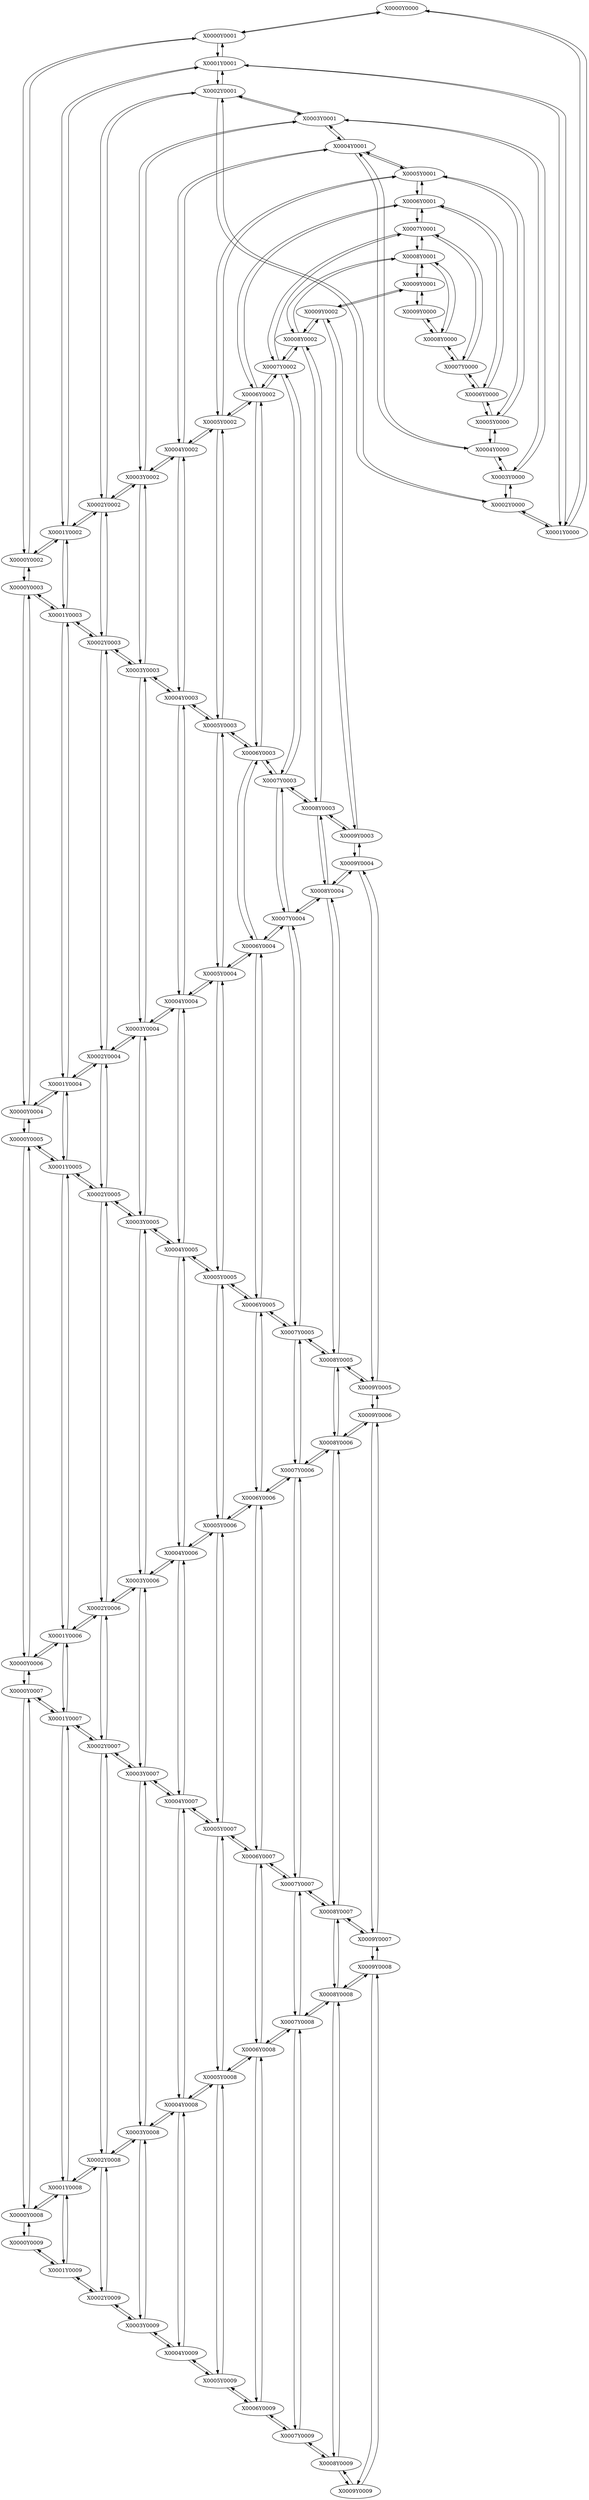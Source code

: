 digraph dsgraph {
	node [label="\N"];
	graph [bb="0,0,1532,6698"];
	X0000Y0000 [pos="1043,6679", width="1.75", height="0.52778"];
	X0000Y0001 [pos="563,6605", width="1.75", height="0.52778"];
	X0000Y0002 [pos="63,5199", width="1.75", height="0.52778"];
	X0000Y0003 [pos="63,5125", width="1.75", height="0.52778"];
	X0000Y0004 [pos="63,3719", width="1.75", height="0.52778"];
	X0000Y0005 [pos="63,3645", width="1.75", height="0.52778"];
	X0000Y0006 [pos="63,2239", width="1.75", height="0.52778"];
	X0000Y0007 [pos="63,2165", width="1.75", height="0.52778"];
	X0000Y0008 [pos="63,759", width="1.75", height="0.52778"];
	X0000Y0009 [pos="63,685", width="1.75", height="0.52778"];
	X0001Y0000 [pos="1467,5273", width="1.75", height="0.52778"];
	X0001Y0001 [pos="563,6531", width="1.75", height="0.52778"];
	X0001Y0002 [pos="163,5273", width="1.75", height="0.52778"];
	X0001Y0003 [pos="163,5051", width="1.75", height="0.52778"];
	X0001Y0004 [pos="163,3793", width="1.75", height="0.52778"];
	X0001Y0005 [pos="163,3571", width="1.75", height="0.52778"];
	X0001Y0006 [pos="163,2313", width="1.75", height="0.52778"];
	X0001Y0007 [pos="163,2091", width="1.75", height="0.52778"];
	X0001Y0008 [pos="163,833", width="1.75", height="0.52778"];
	X0001Y0009 [pos="163,611", width="1.75", height="0.52778"];
	X0002Y0000 [pos="1325,5347", width="1.75", height="0.52778"];
	X0002Y0001 [pos="563,6457", width="1.75", height="0.52778"];
	X0002Y0002 [pos="263,5347", width="1.75", height="0.52778"];
	X0002Y0003 [pos="263,4977", width="1.75", height="0.52778"];
	X0002Y0004 [pos="263,3867", width="1.75", height="0.52778"];
	X0002Y0005 [pos="263,3497", width="1.75", height="0.52778"];
	X0002Y0006 [pos="263,2387", width="1.75", height="0.52778"];
	X0002Y0007 [pos="263,2017", width="1.75", height="0.52778"];
	X0002Y0008 [pos="263,907", width="1.75", height="0.52778"];
	X0002Y0009 [pos="263,537", width="1.75", height="0.52778"];
	X0003Y0000 [pos="1325,5421", width="1.75", height="0.52778"];
	X0003Y0001 [pos="744,6383", width="1.75", height="0.52778"];
	X0003Y0002 [pos="363,5421", width="1.75", height="0.52778"];
	X0003Y0003 [pos="363,4903", width="1.75", height="0.52778"];
	X0003Y0004 [pos="363,3941", width="1.75", height="0.52778"];
	X0003Y0005 [pos="363,3423", width="1.75", height="0.52778"];
	X0003Y0006 [pos="363,2461", width="1.75", height="0.52778"];
	X0003Y0007 [pos="363,1943", width="1.75", height="0.52778"];
	X0003Y0008 [pos="363,981", width="1.75", height="0.52778"];
	X0003Y0009 [pos="363,463", width="1.75", height="0.52778"];
	X0004Y0000 [pos="1283,5495", width="1.75", height="0.52778"];
	X0004Y0001 [pos="825,6309", width="1.75", height="0.52778"];
	X0004Y0002 [pos="463,5495", width="1.75", height="0.52778"];
	X0004Y0003 [pos="463,4829", width="1.75", height="0.52778"];
	X0004Y0004 [pos="463,4015", width="1.75", height="0.52778"];
	X0004Y0005 [pos="463,3349", width="1.75", height="0.52778"];
	X0004Y0006 [pos="463,2535", width="1.75", height="0.52778"];
	X0004Y0007 [pos="463,1869", width="1.75", height="0.52778"];
	X0004Y0008 [pos="463,1055", width="1.75", height="0.52778"];
	X0004Y0009 [pos="463,389", width="1.75", height="0.52778"];
	X0005Y0000 [pos="1283,5569", width="1.75", height="0.52778"];
	X0005Y0001 [pos="1087,6235", width="1.75", height="0.52778"];
	X0005Y0002 [pos="563,5569", width="1.75", height="0.52778"];
	X0005Y0003 [pos="563,4755", width="1.75", height="0.52778"];
	X0005Y0004 [pos="563,4089", width="1.75", height="0.52778"];
	X0005Y0005 [pos="563,3275", width="1.75", height="0.52778"];
	X0005Y0006 [pos="563,2609", width="1.75", height="0.52778"];
	X0005Y0007 [pos="563,1795", width="1.75", height="0.52778"];
	X0005Y0008 [pos="563,1129", width="1.75", height="0.52778"];
	X0005Y0009 [pos="563,315", width="1.75", height="0.52778"];
	X0006Y0000 [pos="1255,5643", width="1.75", height="0.52778"];
	X0006Y0001 [pos="1087,6161", width="1.75", height="0.52778"];
	X0006Y0002 [pos="663,5643", width="1.75", height="0.52778"];
	X0006Y0003 [pos="663,4681", width="1.75", height="0.52778"];
	X0006Y0004 [pos="663,4163", width="1.75", height="0.52778"];
	X0006Y0005 [pos="663,3201", width="1.75", height="0.52778"];
	X0006Y0006 [pos="663,2683", width="1.75", height="0.52778"];
	X0006Y0007 [pos="663,1721", width="1.75", height="0.52778"];
	X0006Y0008 [pos="663,1203", width="1.75", height="0.52778"];
	X0006Y0009 [pos="663,241", width="1.75", height="0.52778"];
	X0007Y0000 [pos="1199,5717", width="1.75", height="0.52778"];
	X0007Y0001 [pos="1087,6087", width="1.75", height="0.52778"];
	X0007Y0002 [pos="719,5717", width="1.75", height="0.52778"];
	X0007Y0003 [pos="719,4607", width="1.75", height="0.52778"];
	X0007Y0004 [pos="741,4237", width="1.75", height="0.52778"];
	X0007Y0005 [pos="763,3127", width="1.75", height="0.52778"];
	X0007Y0006 [pos="763,2757", width="1.75", height="0.52778"];
	X0007Y0007 [pos="763,1647", width="1.75", height="0.52778"];
	X0007Y0008 [pos="763,1277", width="1.75", height="0.52778"];
	X0007Y0009 [pos="763,167", width="1.75", height="0.52778"];
	X0008Y0000 [pos="1143,5791", width="1.75", height="0.52778"];
	X0008Y0001 [pos="1087,6013", width="1.75", height="0.52778"];
	X0008Y0002 [pos="775,5791", width="1.75", height="0.52778"];
	X0008Y0003 [pos="819,4533", width="1.75", height="0.52778"];
	X0008Y0004 [pos="841,4311", width="1.75", height="0.52778"];
	X0008Y0005 [pos="863,3053", width="1.75", height="0.52778"];
	X0008Y0006 [pos="863,2831", width="1.75", height="0.52778"];
	X0008Y0007 [pos="863,1573", width="1.75", height="0.52778"];
	X0008Y0008 [pos="863,1351", width="1.75", height="0.52778"];
	X0008Y0009 [pos="863,93", width="1.75", height="0.52778"];
	X0009Y0000 [pos="1087,5865", width="1.75", height="0.52778"];
	X0009Y0001 [pos="1087,5939", width="1.75", height="0.52778"];
	X0009Y0002 [pos="831,5865", width="1.75", height="0.52778"];
	X0009Y0003 [pos="919,4459", width="1.75", height="0.52778"];
	X0009Y0004 [pos="919,4385", width="1.75", height="0.52778"];
	X0009Y0005 [pos="963,2979", width="1.75", height="0.52778"];
	X0009Y0006 [pos="963,2905", width="1.75", height="0.52778"];
	X0009Y0007 [pos="963,1499", width="1.75", height="0.52778"];
	X0009Y0008 [pos="963,1425", width="1.75", height="0.52778"];
	X0009Y0009 [pos="913,19", width="1.75", height="0.52778"];
	X0000Y0000 -> X0001Y0000 [pos="e,1473.5,5292.2 1102.8,6672.7 1229.8,6658.2 1514,6616.9 1514,6531 1514,6531 1514,6531 1514,5421 1514,5377.1 1492.1,5330.3 1477.9\
,5301.3"];
	X0000Y0000 -> X0000Y0001 [pos="e,618.31,6614.2 985.84,6670.9 896.09,6657.5 722.85,6630.8 628.32,6615.8"];
	X0000Y0001 -> X0001Y0001 [pos="e,557.02,6550 557.01,6585.9 556.29,6578.1 556.08,6568.8 556.39,6560.1"];
	X0000Y0001 -> X0000Y0000 [pos="e,987.82,6669.8 620.25,6613.1 710.07,6626.5 883.35,6653.2 977.82,6668.2"];
	X0000Y0001 -> X0000Y0002 [pos="e,57.129,5218.2 501.82,6600.3 366.47,6587.9 54,6548.6 54,6457 54,6457 54,6457 54,5347 54,5305.8 54,5258.2 56.21,5228.3"];
	X0000Y0002 -> X0001Y0002 [pos="e,144.2,5254.7 91.854,5216.1 105.82,5225.6 122.39,5237.8 136.09,5248.3"];
	X0000Y0002 -> X0000Y0001 [pos="e,502.47,6599.5 68.871,5218.2 72,5246.4 72,5300.8 72,5347 72,6457 72,6457 72,6457 72,6544.3 356.11,6584.1 492.15,6598.4"];
	X0000Y0002 -> X0000Y0003 [pos="e,57.018,5144 57.012,5179.9 56.288,5172.1 56.08,5162.8 56.387,5154.1"];
	X0000Y0003 -> X0001Y0003 [pos="e,134.15,5068.1 81.803,5106.7 94.184,5096.8 110.66,5084.5 125.58,5074"];
	X0000Y0003 -> X0000Y0002 [pos="e,68.988,5179.9 68.982,5144 69.709,5151.8 69.92,5161.1 69.615,5169.8"];
	X0000Y0003 -> X0000Y0004 [pos="e,57.129,3738.2 57.129,5105.8 54,5077.6 54,5023.2 54,4977 54,4977 54,4977 54,3867 54,3825.8 54,3778.2 56.21,3748.3"];
	X0000Y0004 -> X0001Y0004 [pos="e,144.2,3774.7 91.854,3736.1 105.82,3745.6 122.39,3757.8 136.09,3768.3"];
	X0000Y0004 -> X0000Y0003 [pos="e,68.871,5105.8 68.871,3738.2 72,3766.4 72,3820.8 72,3867 72,4977 72,4977 72,4977 72,5018.2 72,5065.8 69.79,5095.7"];
	X0000Y0004 -> X0000Y0005 [pos="e,57.018,3664 57.012,3699.9 56.288,3692.1 56.08,3682.8 56.387,3674.1"];
	X0000Y0005 -> X0001Y0005 [pos="e,134.15,3588.1 81.803,3626.7 94.184,3616.8 110.66,3604.5 125.58,3594"];
	X0000Y0005 -> X0000Y0004 [pos="e,68.988,3699.9 68.982,3664 69.709,3671.8 69.92,3681.1 69.615,3689.8"];
	X0000Y0005 -> X0000Y0006 [pos="e,57.129,2258.2 57.129,3625.8 54,3597.6 54,3543.2 54,3497 54,3497 54,3497 54,2387 54,2345.8 54,2298.2 56.21,2268.3"];
	X0000Y0006 -> X0001Y0006 [pos="e,144.2,2294.7 91.854,2256.1 105.82,2265.6 122.39,2277.8 136.09,2288.3"];
	X0000Y0006 -> X0000Y0005 [pos="e,68.871,3625.8 68.871,2258.2 72,2286.4 72,2340.8 72,2387 72,3497 72,3497 72,3497 72,3538.2 72,3585.8 69.79,3615.7"];
	X0000Y0006 -> X0000Y0007 [pos="e,57.018,2184 57.012,2219.9 56.288,2212.1 56.08,2202.8 56.387,2194.1"];
	X0000Y0007 -> X0001Y0007 [pos="e,134.15,2108.1 81.803,2146.7 94.184,2136.8 110.66,2124.5 125.58,2114"];
	X0000Y0007 -> X0000Y0006 [pos="e,68.988,2219.9 68.982,2184 69.709,2191.8 69.92,2201.1 69.615,2209.8"];
	X0000Y0007 -> X0000Y0008 [pos="e,57.129,778.16 57.129,2145.8 54,2117.6 54,2063.2 54,2017 54,2017 54,2017 54,907 54,865.81 54,818.17 56.21,788.31"];
	X0000Y0008 -> X0001Y0008 [pos="e,144.2,814.71 91.854,776.07 105.82,785.64 122.39,797.76 136.09,808.35"];
	X0000Y0008 -> X0000Y0007 [pos="e,68.871,2145.8 68.871,778.16 72,806.37 72,860.75 72,907 72,2017 72,2017 72,2017 72,2058.2 72,2105.8 69.79,2135.7"];
	X0000Y0008 -> X0000Y0009 [pos="e,57.018,703.99 57.012,739.94 56.288,732.09 56.08,722.81 56.387,714.14"];
	X0000Y0009 -> X0001Y0009 [pos="e,134.15,628.07 81.803,666.71 94.184,656.83 110.66,644.55 125.58,634.03"];
	X0000Y0009 -> X0000Y0008 [pos="e,68.988,739.94 68.982,703.99 69.709,711.84 69.92,721.12 69.615,729.79"];
	X0001Y0000 -> X0000Y0000 [pos="e,1103.6,6673.7 1484.7,5291.3 1504.3,5318.5 1532,5371.5 1532,5421 1532,6531 1532,6531 1532,6531 1532,6616.6 1249.5,6658 1113.9,6672.6"];
	X0001Y0000 -> X0002Y0000 [pos="e,1360.8,5331.3 1439.8,5290.2 1420,5301.1 1392.9,5315.3 1370,5326.7"];
	X0001Y0000 -> X0001Y0001 [pos="e,625.19,6527.6 1472.9,5292.2 1476,5320.4 1476,5374.8 1476,5421 1476,6383 1476,6383 1476,6383 1476,6467.6 851.56,6513.8 635.48,6527"];
	X0001Y0001 -> X0000Y0001 [pos="e,568.99,6585.9 568.98,6550 569.71,6557.8 569.92,6567.1 569.62,6575.8"];
	X0001Y0001 -> X0002Y0001 [pos="e,557.02,6476 557.01,6511.9 556.29,6504.1 556.08,6494.8 556.39,6486.1"];
	X0001Y0001 -> X0001Y0000 [pos="e,1461.1,5292.2 624.98,6527.2 827.77,6514.2 1458,6468 1458,6383 1458,6383 1458,6383 1458,5421 1458,5379.8 1458,5332.2 1460.2,5302.3"];
	X0001Y0001 -> X0001Y0002 [pos="e,157.13,5292.2 505.87,6522.9 393.28,6504.8 154,6456.3 154,6383 154,6383 154,6383 154,5421 154,5379.8 154,5332.2 156.21,5302.3"];
	X0001Y0002 -> X0000Y0002 [pos="e,81.677,5217.2 134.28,5256 120.25,5246.4 103.57,5234.2 89.815,5223.6"];
	X0001Y0002 -> X0002Y0002 [pos="e,244.2,5328.7 191.85,5290.1 205.82,5299.6 222.39,5311.8 236.09,5322.3"];
	X0001Y0002 -> X0001Y0001 [pos="e,507.81,6521.6 168.87,5292.2 172,5320.4 172,5374.8 172,5421 172,6383 172,6383 172,6383 172,6452.4 386.35,6499.5 497.69,6519.8"];
	X0001Y0002 -> X0001Y0003 [pos="e,159,5070.1 158.99,5253.7 155.6,5214.7 155.36,5126.5 158.25,5080.3"];
	X0001Y0003 -> X0000Y0003 [pos="e,91.723,5108 144.32,5069.2 131.9,5079.1 115.32,5091.5 100.33,5102"];
	X0001Y0003 -> X0002Y0003 [pos="e,234.15,4994.1 181.8,5032.7 194.18,5022.8 210.66,5010.5 225.58,5000"];
	X0001Y0003 -> X0001Y0002 [pos="e,167.01,5253.7 167,5070.1 170.4,5109 170.65,5197.5 167.75,5243.7"];
	X0001Y0003 -> X0001Y0004 [pos="e,157.13,3812.2 157.13,5031.8 154,5003.6 154,4949.2 154,4903 154,4903 154,4903 154,3941 154,3899.8 154,3852.2 156.21,3822.3"];
	X0001Y0004 -> X0000Y0004 [pos="e,81.677,3737.2 134.28,3776 120.25,3766.4 103.57,3754.2 89.815,3743.6"];
	X0001Y0004 -> X0002Y0004 [pos="e,244.2,3848.7 191.85,3810.1 205.82,3819.6 222.39,3831.8 236.09,3842.3"];
	X0001Y0004 -> X0001Y0003 [pos="e,168.87,5031.8 168.87,3812.2 172,3840.4 172,3894.8 172,3941 172,4903 172,4903 172,4903 172,4944.2 172,4991.8 169.79,5021.7"];
	X0001Y0004 -> X0001Y0005 [pos="e,159,3590.1 158.99,3773.7 155.6,3734.7 155.36,3646.5 158.25,3600.3"];
	X0001Y0005 -> X0000Y0005 [pos="e,91.723,3628 144.32,3589.2 131.9,3599.1 115.32,3611.5 100.33,3622"];
	X0001Y0005 -> X0002Y0005 [pos="e,234.15,3514.1 181.8,3552.7 194.18,3542.8 210.66,3530.5 225.58,3520"];
	X0001Y0005 -> X0001Y0004 [pos="e,167.01,3773.7 167,3590.1 170.4,3629 170.65,3717.5 167.75,3763.7"];
	X0001Y0005 -> X0001Y0006 [pos="e,157.13,2332.2 157.13,3551.8 154,3523.6 154,3469.2 154,3423 154,3423 154,3423 154,2461 154,2419.8 154,2372.2 156.21,2342.3"];
	X0001Y0006 -> X0000Y0006 [pos="e,81.677,2257.2 134.28,2296 120.25,2286.4 103.57,2274.2 89.815,2263.6"];
	X0001Y0006 -> X0002Y0006 [pos="e,244.2,2368.7 191.85,2330.1 205.82,2339.6 222.39,2351.8 236.09,2362.3"];
	X0001Y0006 -> X0001Y0005 [pos="e,168.87,3551.8 168.87,2332.2 172,2360.4 172,2414.8 172,2461 172,3423 172,3423 172,3423 172,3464.2 172,3511.8 169.79,3541.7"];
	X0001Y0006 -> X0001Y0007 [pos="e,159,2110.1 158.99,2293.7 155.6,2254.7 155.36,2166.5 158.25,2120.3"];
	X0001Y0007 -> X0000Y0007 [pos="e,91.723,2148 144.32,2109.2 131.9,2119.1 115.32,2131.5 100.33,2142"];
	X0001Y0007 -> X0002Y0007 [pos="e,234.15,2034.1 181.8,2072.7 194.18,2062.8 210.66,2050.5 225.58,2040"];
	X0001Y0007 -> X0001Y0006 [pos="e,167.01,2293.7 167,2110.1 170.4,2149 170.65,2237.5 167.75,2283.7"];
	X0001Y0007 -> X0001Y0008 [pos="e,157.13,852.16 157.13,2071.8 154,2043.6 154,1989.2 154,1943 154,1943 154,1943 154,981 154,939.81 154,892.17 156.21,862.31"];
	X0001Y0008 -> X0000Y0008 [pos="e,81.677,777.19 134.28,816.02 120.25,806.41 103.57,794.22 89.815,783.58"];
	X0001Y0008 -> X0002Y0008 [pos="e,244.2,888.71 191.85,850.07 205.82,859.64 222.39,871.76 236.09,882.35"];
	X0001Y0008 -> X0001Y0007 [pos="e,168.87,2071.8 168.87,852.16 172,880.37 172,934.75 172,981 172,1943 172,1943 172,1943 172,1984.2 172,2031.8 169.79,2061.7"];
	X0001Y0008 -> X0001Y0009 [pos="e,159,630.11 158.99,813.69 155.6,774.72 155.36,686.48 158.25,640.35"];
	X0001Y0009 -> X0000Y0009 [pos="e,91.723,668.02 144.32,629.19 131.9,639.1 115.32,651.47 100.33,662.04"];
	X0001Y0009 -> X0002Y0009 [pos="e,234.15,554.07 181.8,592.71 194.18,582.83 210.66,570.55 225.58,560.03"];
	X0001Y0009 -> X0001Y0008 [pos="e,167.01,813.69 167,630.11 170.4,668.99 170.65,757.51 167.75,803.7"];
	X0002Y0000 -> X0001Y0000 [pos="e,1431.3,5288.7 1352.1,5329.8 1371.9,5318.9 1399.1,5304.7 1422,5293.3"];
	X0002Y0000 -> X0003Y0000 [pos="e,1331,5401.9 1331,5366 1331.7,5373.8 1331.9,5383.1 1331.6,5391.8"];
	X0002Y0000 -> X0002Y0001 [pos="e,568.87,6437.8 1270.3,5356.7 1163.9,5376.2 940,5424.5 940,5495 940,5791 940,5791 940,5791 940,5834.2 936.01,5848.1 912,5884 803.59\
,6046 572,5966.1 572,6161 572,6309 572,6309 572,6309 572,6350.2 572,6397.8 569.79,6427.7"];
	X0002Y0001 -> X0001Y0001 [pos="e,568.99,6511.9 568.98,6476 569.71,6483.8 569.92,6493.1 569.62,6501.8"];
	X0002Y0001 -> X0003Y0001 [pos="e,702.86,6397.6 597.02,6440.8 624.15,6429.1 662.43,6413.4 693.17,6401.4"];
	X0002Y0001 -> X0002Y0000 [pos="e,1268.2,5355.3 557.13,6437.8 554,6409.6 554,6355.2 554,6309 554,6309 554,6309 554,6161 554,5966.1 785.59,6046 894,5884 918.01,5848.1\
 922,5834.2 922,5791 922,5791 922,5791 922,5495 922,5424.9 1143.5,5376.7 1258.2,5357"];
	X0002Y0001 -> X0002Y0002 [pos="e,257.13,5366.2 513.65,6445.1 426.28,6421.3 254,6365.3 254,6309 254,6309 254,6309 254,5495 254,5453.8 254,5406.2 256.21,5376.3"];
	X0002Y0002 -> X0001Y0002 [pos="e,181.68,5291.2 234.28,5330 220.25,5320.4 203.57,5308.2 189.82,5297.6"];
	X0002Y0002 -> X0003Y0002 [pos="e,344.2,5402.7 291.85,5364.1 305.82,5373.6 322.39,5385.8 336.09,5396.3"];
	X0002Y0002 -> X0002Y0001 [pos="e,518.46,6443.5 268.87,5366.2 272,5394.4 272,5448.8 272,5495 272,6309 272,6309 272,6309 272,6362 424.5,6414.7 508.78,6440.5"];
	X0002Y0002 -> X0002Y0003 [pos="e,257.13,4996.2 257.13,5327.8 254,5299.6 254,5245.2 254,5199 254,5199 254,5199 254,5125 254,5083.8 254,5036.2 256.21,5006.3"];
	X0002Y0003 -> X0001Y0003 [pos="e,191.72,5034 244.32,4995.2 231.9,5005.1 215.32,5017.5 200.33,5028"];
	X0002Y0003 -> X0003Y0003 [pos="e,334.15,4920.1 281.8,4958.7 294.18,4948.8 310.66,4936.5 325.58,4926"];
	X0002Y0003 -> X0002Y0002 [pos="e,268.87,5327.8 268.87,4996.2 272,5024.4 272,5078.8 272,5125 272,5199 272,5199 272,5199 272,5240.2 272,5287.8 269.79,5317.7"];
	X0002Y0003 -> X0002Y0004 [pos="e,257.13,3886.2 257.13,4957.8 254,4929.6 254,4875.2 254,4829 254,4829 254,4829 254,4015 254,3973.8 254,3926.2 256.21,3896.3"];
	X0002Y0004 -> X0001Y0004 [pos="e,181.68,3811.2 234.28,3850 220.25,3840.4 203.57,3828.2 189.82,3817.6"];
	X0002Y0004 -> X0003Y0004 [pos="e,344.2,3922.7 291.85,3884.1 305.82,3893.6 322.39,3905.8 336.09,3916.3"];
	X0002Y0004 -> X0002Y0003 [pos="e,268.87,4957.8 268.87,3886.2 272,3914.4 272,3968.8 272,4015 272,4829 272,4829 272,4829 272,4870.2 272,4917.8 269.79,4947.7"];
	X0002Y0004 -> X0002Y0005 [pos="e,257.13,3516.2 257.13,3847.8 254,3819.6 254,3765.2 254,3719 254,3719 254,3719 254,3645 254,3603.8 254,3556.2 256.21,3526.3"];
	X0002Y0005 -> X0001Y0005 [pos="e,191.72,3554 244.32,3515.2 231.9,3525.1 215.32,3537.5 200.33,3548"];
	X0002Y0005 -> X0003Y0005 [pos="e,334.15,3440.1 281.8,3478.7 294.18,3468.8 310.66,3456.5 325.58,3446"];
	X0002Y0005 -> X0002Y0004 [pos="e,268.87,3847.8 268.87,3516.2 272,3544.4 272,3598.8 272,3645 272,3719 272,3719 272,3719 272,3760.2 272,3807.8 269.79,3837.7"];
	X0002Y0005 -> X0002Y0006 [pos="e,257.13,2406.2 257.13,3477.8 254,3449.6 254,3395.2 254,3349 254,3349 254,3349 254,2535 254,2493.8 254,2446.2 256.21,2416.3"];
	X0002Y0006 -> X0001Y0006 [pos="e,181.68,2331.2 234.28,2370 220.25,2360.4 203.57,2348.2 189.82,2337.6"];
	X0002Y0006 -> X0003Y0006 [pos="e,344.2,2442.7 291.85,2404.1 305.82,2413.6 322.39,2425.8 336.09,2436.3"];
	X0002Y0006 -> X0002Y0005 [pos="e,268.87,3477.8 268.87,2406.2 272,2434.4 272,2488.8 272,2535 272,3349 272,3349 272,3349 272,3390.2 272,3437.8 269.79,3467.7"];
	X0002Y0006 -> X0002Y0007 [pos="e,257.13,2036.2 257.13,2367.8 254,2339.6 254,2285.2 254,2239 254,2239 254,2239 254,2165 254,2123.8 254,2076.2 256.21,2046.3"];
	X0002Y0007 -> X0001Y0007 [pos="e,191.72,2074 244.32,2035.2 231.9,2045.1 215.32,2057.5 200.33,2068"];
	X0002Y0007 -> X0003Y0007 [pos="e,334.15,1960.1 281.8,1998.7 294.18,1988.8 310.66,1976.5 325.58,1966"];
	X0002Y0007 -> X0002Y0006 [pos="e,268.87,2367.8 268.87,2036.2 272,2064.4 272,2118.8 272,2165 272,2239 272,2239 272,2239 272,2280.2 272,2327.8 269.79,2357.7"];
	X0002Y0007 -> X0002Y0008 [pos="e,257.13,926.16 257.13,1997.8 254,1969.6 254,1915.2 254,1869 254,1869 254,1869 254,1055 254,1013.8 254,966.17 256.21,936.31"];
	X0002Y0008 -> X0001Y0008 [pos="e,181.68,851.19 234.28,890.02 220.25,880.41 203.57,868.22 189.82,857.58"];
	X0002Y0008 -> X0003Y0008 [pos="e,344.2,962.71 291.85,924.07 305.82,933.64 322.39,945.76 336.09,956.35"];
	X0002Y0008 -> X0002Y0007 [pos="e,268.87,1997.8 268.87,926.16 272,954.37 272,1008.8 272,1055 272,1869 272,1869 272,1869 272,1910.2 272,1957.8 269.79,1987.7"];
	X0002Y0008 -> X0002Y0009 [pos="e,257.13,556.16 257.13,887.84 254,859.63 254,805.25 254,759 254,759 254,759 254,685 254,643.81 254,596.17 256.21,566.31"];
	X0002Y0009 -> X0001Y0009 [pos="e,191.72,594.02 244.32,555.19 231.9,565.1 215.32,577.47 200.33,588.04"];
	X0002Y0009 -> X0003Y0009 [pos="e,334.15,480.07 281.8,518.71 294.18,508.83 310.66,496.55 325.58,486.03"];
	X0002Y0009 -> X0002Y0008 [pos="e,268.87,887.84 268.87,556.16 272,584.37 272,638.75 272,685 272,759 272,759 272,759 272,800.19 272,847.83 269.79,877.69"];
	X0003Y0000 -> X0002Y0000 [pos="e,1319,5366 1319,5401.9 1318.3,5394.1 1318.1,5384.8 1318.4,5376.1"];
	X0003Y0000 -> X0004Y0000 [pos="e,1299.6,5476.3 1320.1,5440.2 1316.1,5448.6 1310.6,5458.7 1304.9,5467.9"];
	X0003Y0000 -> X0003Y0001 [pos="e,803.42,6376.6 1349.6,5438.7 1378,5464.6 1420,5515.8 1420,5569 1420,6235 1420,6235 1420,6235 1420,6296.2 985.96,6355 813.42,6375.4"];
	X0003Y0001 -> X0002Y0001 [pos="e,604.26,6442.4 710.23,6399.1 683.01,6410.8 644.46,6426.6 613.58,6438.7"];
	X0003Y0001 -> X0004Y0001 [pos="e,799.83,6326.6 758.49,6364.3 767.88,6354.9 780.32,6343.4 791.95,6333.4"];
	X0003Y0001 -> X0003Y0000 [pos="e,1338.9,5440 802.25,6375.7 963.26,6355.6 1402,6296.6 1402,6235 1402,6235 1402,6235 1402,5569 1402,5521.4 1368.3,5475.4 1345.3,5447.7"];
	X0003Y0001 -> X0003Y0002 [pos="e,357.13,5440.2 687.72,6374.2 579.62,6354.9 354,6304.9 354,6235 354,6235 354,6235 354,5569 354,5527.8 354,5480.2 356.21,5450.3"];
	X0003Y0002 -> X0002Y0002 [pos="e,281.68,5365.2 334.28,5404 320.25,5394.4 303.57,5382.2 289.82,5371.6"];
	X0003Y0002 -> X0004Y0002 [pos="e,444.2,5476.7 391.85,5438.1 405.82,5447.6 422.39,5459.8 436.09,5470.3"];
	X0003Y0002 -> X0003Y0001 [pos="e,690.48,6372.8 368.87,5440.2 372,5468.4 372,5522.8 372,5569 372,6235 372,6235 372,6235 372,6301.2 574.18,6349.5 680.5,6370.8"];
	X0003Y0002 -> X0003Y0003 [pos="e,357.13,4922.2 357.13,5401.8 354,5373.6 354,5319.2 354,5273 354,5273 354,5273 354,5051 354,5009.8 354,4962.2 356.21,4932.3"];
	X0003Y0003 -> X0002Y0003 [pos="e,291.72,4960 344.32,4921.2 331.9,4931.1 315.32,4943.5 300.33,4954"];
	X0003Y0003 -> X0004Y0003 [pos="e,434.15,4846.1 381.8,4884.7 394.18,4874.8 410.66,4862.5 425.58,4852"];
	X0003Y0003 -> X0003Y0002 [pos="e,368.87,5401.8 368.87,4922.2 372,4950.4 372,5004.8 372,5051 372,5273 372,5273 372,5273 372,5314.2 372,5361.8 369.79,5391.7"];
	X0003Y0003 -> X0003Y0004 [pos="e,357.13,3960.2 357.13,4883.8 354,4855.6 354,4801.2 354,4755 354,4755 354,4755 354,4089 354,4047.8 354,4000.2 356.21,3970.3"];
	X0003Y0004 -> X0002Y0004 [pos="e,281.68,3885.2 334.28,3924 320.25,3914.4 303.57,3902.2 289.82,3891.6"];
	X0003Y0004 -> X0004Y0004 [pos="e,444.2,3996.7 391.85,3958.1 405.82,3967.6 422.39,3979.8 436.09,3990.3"];
	X0003Y0004 -> X0003Y0003 [pos="e,368.87,4883.8 368.87,3960.2 372,3988.4 372,4042.8 372,4089 372,4755 372,4755 372,4755 372,4796.2 372,4843.8 369.79,4873.7"];
	X0003Y0004 -> X0003Y0005 [pos="e,357.13,3442.2 357.13,3921.8 354,3893.6 354,3839.2 354,3793 354,3793 354,3793 354,3571 354,3529.8 354,3482.2 356.21,3452.3"];
	X0003Y0005 -> X0002Y0005 [pos="e,291.72,3480 344.32,3441.2 331.9,3451.1 315.32,3463.5 300.33,3474"];
	X0003Y0005 -> X0004Y0005 [pos="e,434.15,3366.1 381.8,3404.7 394.18,3394.8 410.66,3382.5 425.58,3372"];
	X0003Y0005 -> X0003Y0004 [pos="e,368.87,3921.8 368.87,3442.2 372,3470.4 372,3524.8 372,3571 372,3793 372,3793 372,3793 372,3834.2 372,3881.8 369.79,3911.7"];
	X0003Y0005 -> X0003Y0006 [pos="e,357.13,2480.2 357.13,3403.8 354,3375.6 354,3321.2 354,3275 354,3275 354,3275 354,2609 354,2567.8 354,2520.2 356.21,2490.3"];
	X0003Y0006 -> X0002Y0006 [pos="e,281.68,2405.2 334.28,2444 320.25,2434.4 303.57,2422.2 289.82,2411.6"];
	X0003Y0006 -> X0004Y0006 [pos="e,444.2,2516.7 391.85,2478.1 405.82,2487.6 422.39,2499.8 436.09,2510.3"];
	X0003Y0006 -> X0003Y0005 [pos="e,368.87,3403.8 368.87,2480.2 372,2508.4 372,2562.8 372,2609 372,3275 372,3275 372,3275 372,3316.2 372,3363.8 369.79,3393.7"];
	X0003Y0006 -> X0003Y0007 [pos="e,357.13,1962.2 357.13,2441.8 354,2413.6 354,2359.2 354,2313 354,2313 354,2313 354,2091 354,2049.8 354,2002.2 356.21,1972.3"];
	X0003Y0007 -> X0002Y0007 [pos="e,291.72,2000 344.32,1961.2 331.9,1971.1 315.32,1983.5 300.33,1994"];
	X0003Y0007 -> X0004Y0007 [pos="e,434.15,1886.1 381.8,1924.7 394.18,1914.8 410.66,1902.5 425.58,1892"];
	X0003Y0007 -> X0003Y0006 [pos="e,368.87,2441.8 368.87,1962.2 372,1990.4 372,2044.8 372,2091 372,2313 372,2313 372,2313 372,2354.2 372,2401.8 369.79,2431.7"];
	X0003Y0007 -> X0003Y0008 [pos="e,357.13,1000.2 357.13,1923.8 354,1895.6 354,1841.2 354,1795 354,1795 354,1795 354,1129 354,1087.8 354,1040.2 356.21,1010.3"];
	X0003Y0008 -> X0002Y0008 [pos="e,281.68,925.19 334.28,964.02 320.25,954.41 303.57,942.22 289.82,931.58"];
	X0003Y0008 -> X0004Y0008 [pos="e,444.2,1036.7 391.85,998.07 405.82,1007.6 422.39,1019.8 436.09,1030.3"];
	X0003Y0008 -> X0003Y0007 [pos="e,368.87,1923.8 368.87,1000.2 372,1028.4 372,1082.8 372,1129 372,1795 372,1795 372,1795 372,1836.2 372,1883.8 369.79,1913.7"];
	X0003Y0008 -> X0003Y0009 [pos="e,357.13,482.16 357.13,961.84 354,933.63 354,879.25 354,833 354,833 354,833 354,611 354,569.81 354,522.17 356.21,492.31"];
	X0003Y0009 -> X0002Y0009 [pos="e,291.72,520.02 344.32,481.19 331.9,491.1 315.32,503.47 300.33,514.04"];
	X0003Y0009 -> X0004Y0009 [pos="e,434.15,406.07 381.8,444.71 394.18,434.83 410.66,422.55 425.58,412.03"];
	X0003Y0009 -> X0003Y0008 [pos="e,368.87,961.84 368.87,482.16 372,510.37 372,564.75 372,611 372,833 372,833 372,833 372,874.19 372,921.83 369.79,951.69"];
	X0004Y0000 -> X0003Y0000 [pos="e,1308.6,5439.5 1287.8,5475.9 1291.9,5467.4 1297.5,5457.3 1303.1,5448"];
	X0004Y0000 -> X0005Y0000 [pos="e,1289,5549.9 1289,5514 1289.7,5521.8 1289.9,5531.1 1289.6,5539.8"];
	X0004Y0000 -> X0004Y0001 [pos="e,867.36,6294.9 1221.5,5499.6 1137.1,5509.6 996,5541.4 996,5643 996,6161 996,6161 996,6161 996,6224.7 926.98,6268.3 876.54,6290.9"];
	X0004Y0001 -> X0003Y0001 [pos="e,769.04,6365.5 810.48,6327.7 801.06,6337.1 788.58,6348.7 776.92,6358.8"];
	X0004Y0001 -> X0005Y0001 [pos="e,1038.3,6247.3 868.57,6295.2 912.41,6282.3 980.13,6263.2 1028.6,6249.9"];
	X0004Y0001 -> X0004Y0000 [pos="e,1221,5498.4 859.22,6293 904.44,6271.1 978,6226.7 978,6161 978,6161 978,6161 978,5643 978,5540.9 1120.5,5509.3 1210.8,5499.4"];
	X0004Y0001 -> X0004Y0002 [pos="e,457.13,5514.2 770.1,6299.5 666.74,6279.1 454,6227.6 454,6161 454,6161 454,6161 454,5643 454,5601.8 454,5554.2 456.21,5524.3"];
	X0004Y0002 -> X0003Y0002 [pos="e,381.68,5439.2 434.28,5478 420.25,5468.4 403.57,5456.2 389.82,5445.6"];
	X0004Y0002 -> X0005Y0002 [pos="e,544.2,5550.7 491.85,5512.1 505.82,5521.6 522.39,5533.8 536.09,5544.3"];
	X0004Y0002 -> X0004Y0001 [pos="e,773.26,6298 468.87,5514.2 472,5542.4 472,5596.8 472,5643 472,6161 472,6161 472,6161 472,6224 662.22,6273.4 763.45,6295.9"];
	X0004Y0002 -> X0004Y0003 [pos="e,457.13,4848.2 457.13,5475.8 454,5447.6 454,5393.2 454,5347 454,5347 454,5347 454,4977 454,4935.8 454,4888.2 456.21,4858.3"];
	X0004Y0003 -> X0003Y0003 [pos="e,391.72,4886 444.32,4847.2 431.9,4857.1 415.32,4869.5 400.33,4880"];
	X0004Y0003 -> X0005Y0003 [pos="e,534.15,4772.1 481.8,4810.7 494.18,4800.8 510.66,4788.5 525.58,4778"];
	X0004Y0003 -> X0004Y0002 [pos="e,468.87,5475.8 468.87,4848.2 472,4876.4 472,4930.8 472,4977 472,5347 472,5347 472,5347 472,5388.2 472,5435.8 469.79,5465.7"];
	X0004Y0003 -> X0004Y0004 [pos="e,457.13,4034.2 457.13,4809.8 454,4781.6 454,4727.2 454,4681 454,4681 454,4681 454,4163 454,4121.8 454,4074.2 456.21,4044.3"];
	X0004Y0004 -> X0003Y0004 [pos="e,381.68,3959.2 434.28,3998 420.25,3988.4 403.57,3976.2 389.82,3965.6"];
	X0004Y0004 -> X0005Y0004 [pos="e,544.2,4070.7 491.85,4032.1 505.82,4041.6 522.39,4053.8 536.09,4064.3"];
	X0004Y0004 -> X0004Y0003 [pos="e,468.87,4809.8 468.87,4034.2 472,4062.4 472,4116.8 472,4163 472,4681 472,4681 472,4681 472,4722.2 472,4769.8 469.79,4799.7"];
	X0004Y0004 -> X0004Y0005 [pos="e,457.13,3368.2 457.13,3995.8 454,3967.6 454,3913.2 454,3867 454,3867 454,3867 454,3497 454,3455.8 454,3408.2 456.21,3378.3"];
	X0004Y0005 -> X0003Y0005 [pos="e,391.72,3406 444.32,3367.2 431.9,3377.1 415.32,3389.5 400.33,3400"];
	X0004Y0005 -> X0005Y0005 [pos="e,534.15,3292.1 481.8,3330.7 494.18,3320.8 510.66,3308.5 525.58,3298"];
	X0004Y0005 -> X0004Y0004 [pos="e,468.87,3995.8 468.87,3368.2 472,3396.4 472,3450.8 472,3497 472,3867 472,3867 472,3867 472,3908.2 472,3955.8 469.79,3985.7"];
	X0004Y0005 -> X0004Y0006 [pos="e,457.13,2554.2 457.13,3329.8 454,3301.6 454,3247.2 454,3201 454,3201 454,3201 454,2683 454,2641.8 454,2594.2 456.21,2564.3"];
	X0004Y0006 -> X0003Y0006 [pos="e,381.68,2479.2 434.28,2518 420.25,2508.4 403.57,2496.2 389.82,2485.6"];
	X0004Y0006 -> X0005Y0006 [pos="e,544.2,2590.7 491.85,2552.1 505.82,2561.6 522.39,2573.8 536.09,2584.3"];
	X0004Y0006 -> X0004Y0005 [pos="e,468.87,3329.8 468.87,2554.2 472,2582.4 472,2636.8 472,2683 472,3201 472,3201 472,3201 472,3242.2 472,3289.8 469.79,3319.7"];
	X0004Y0006 -> X0004Y0007 [pos="e,457.13,1888.2 457.13,2515.8 454,2487.6 454,2433.2 454,2387 454,2387 454,2387 454,2017 454,1975.8 454,1928.2 456.21,1898.3"];
	X0004Y0007 -> X0003Y0007 [pos="e,391.72,1926 444.32,1887.2 431.9,1897.1 415.32,1909.5 400.33,1920"];
	X0004Y0007 -> X0005Y0007 [pos="e,534.15,1812.1 481.8,1850.7 494.18,1840.8 510.66,1828.5 525.58,1818"];
	X0004Y0007 -> X0004Y0006 [pos="e,468.87,2515.8 468.87,1888.2 472,1916.4 472,1970.8 472,2017 472,2387 472,2387 472,2387 472,2428.2 472,2475.8 469.79,2505.7"];
	X0004Y0007 -> X0004Y0008 [pos="e,457.13,1074.2 457.13,1849.8 454,1821.6 454,1767.2 454,1721 454,1721 454,1721 454,1203 454,1161.8 454,1114.2 456.21,1084.3"];
	X0004Y0008 -> X0003Y0008 [pos="e,381.68,999.19 434.28,1038 420.25,1028.4 403.57,1016.2 389.82,1005.6"];
	X0004Y0008 -> X0005Y0008 [pos="e,544.2,1110.7 491.85,1072.1 505.82,1081.6 522.39,1093.8 536.09,1104.3"];
	X0004Y0008 -> X0004Y0007 [pos="e,468.87,1849.8 468.87,1074.2 472,1102.4 472,1156.8 472,1203 472,1721 472,1721 472,1721 472,1762.2 472,1809.8 469.79,1839.7"];
	X0004Y0008 -> X0004Y0009 [pos="e,457.13,408.16 457.13,1035.8 454,1007.6 454,953.25 454,907 454,907 454,907 454,537 454,495.81 454,448.17 456.21,418.31"];
	X0004Y0009 -> X0003Y0009 [pos="e,391.72,446.02 444.32,407.19 431.9,417.1 415.32,429.47 400.33,440.04"];
	X0004Y0009 -> X0005Y0009 [pos="e,534.15,332.07 481.8,370.71 494.18,360.83 510.66,348.55 525.58,338.03"];
	X0004Y0009 -> X0004Y0008 [pos="e,468.87,1035.8 468.87,408.16 472,436.37 472,490.75 472,537 472,907 472,907 472,907 472,948.19 472,995.83 469.79,1025.7"];
	X0005Y0000 -> X0004Y0000 [pos="e,1277,5514 1277,5549.9 1276.3,5542.1 1276.1,5532.8 1276.4,5524.1"];
	X0005Y0000 -> X0006Y0000 [pos="e,1268,5624.3 1281.7,5588.2 1279.4,5596.4 1275.9,5606.1 1272.2,5615"];
	X0005Y0000 -> X0005Y0001 [pos="e,1147.3,6229.3 1307.9,5586.6 1318.1,5596.8 1328.8,5610.4 1336,5624 1356.1,5662.2 1364,5673.8 1364,5717 1364,6087 1364,6087 1364\
,6087 1364,6179.7 1239.5,6214.8 1157.4,6227.7"];
	X0005Y0001 -> X0004Y0001 [pos="e,873.43,6296.8 1043.3,6248.9 999.35,6261.8 931.57,6280.9 883.15,6294.1"];
	X0005Y0001 -> X0006Y0001 [pos="e,1081,6180 1081,6215.9 1080.3,6208.1 1080.1,6198.8 1080.4,6190.1"];
	X0005Y0001 -> X0005Y0000 [pos="e,1293.2,5588.1 1145.4,6227.7 1221.8,6214.7 1346,6179.6 1346,6087 1346,6087 1346,6087 1346,5717 1346,5673.8 1338.1,5662.2 1318,5624\
 1312.9,5614.3 1305.9,5604.6 1299.4,5596.1"];
	X0005Y0001 -> X0005Y0002 [pos="e,557.13,5588.2 1026.5,6229.7 886.75,6213.6 554,6152.1 554,5939 554,5939 554,5939 554,5717 554,5675.8 554,5628.2 556.21,5598.3"];
	X0005Y0002 -> X0004Y0002 [pos="e,481.68,5513.2 534.28,5552 520.25,5542.4 503.57,5530.2 489.82,5519.6"];
	X0005Y0002 -> X0006Y0002 [pos="e,644.2,5624.7 591.85,5586.1 605.82,5595.6 622.39,5607.8 636.09,5618.3"];
	X0005Y0002 -> X0005Y0001 [pos="e,1027.5,6228.7 568.87,5588.2 572,5616.4 572,5670.8 572,5717 572,5939 572,5939 572,5939 572,6142.9 876.4,6207.9 1017.2,6227.3"];
	X0005Y0002 -> X0005Y0003 [pos="e,557.13,4774.2 557.13,5549.8 554,5521.6 554,5467.2 554,5421 554,5421 554,5421 554,4903 554,4861.8 554,4814.2 556.21,4784.3"];
	X0005Y0003 -> X0004Y0003 [pos="e,491.72,4812 544.32,4773.2 531.9,4783.1 515.32,4795.5 500.33,4806"];
	X0005Y0003 -> X0006Y0003 [pos="e,634.15,4698.1 581.8,4736.7 594.18,4726.8 610.66,4714.5 625.58,4704"];
	X0005Y0003 -> X0005Y0002 [pos="e,568.87,5549.8 568.87,4774.2 572,4802.4 572,4856.8 572,4903 572,5421 572,5421 572,5421 572,5462.2 572,5509.8 569.79,5539.7"];
	X0005Y0003 -> X0005Y0004 [pos="e,557.13,4108.2 557.13,4735.8 554,4707.6 554,4653.2 554,4607 554,4607 554,4607 554,4237 554,4195.8 554,4148.2 556.21,4118.3"];
	X0005Y0004 -> X0004Y0004 [pos="e,481.68,4033.2 534.28,4072 520.25,4062.4 503.57,4050.2 489.82,4039.6"];
	X0005Y0004 -> X0006Y0004 [pos="e,644.2,4144.7 591.85,4106.1 605.82,4115.6 622.39,4127.8 636.09,4138.3"];
	X0005Y0004 -> X0005Y0003 [pos="e,568.87,4735.8 568.87,4108.2 572,4136.4 572,4190.8 572,4237 572,4607 572,4607 572,4607 572,4648.2 572,4695.8 569.79,4725.7"];
	X0005Y0004 -> X0005Y0005 [pos="e,557.13,3294.2 557.13,4069.8 554,4041.6 554,3987.2 554,3941 554,3941 554,3941 554,3423 554,3381.8 554,3334.2 556.21,3304.3"];
	X0005Y0005 -> X0004Y0005 [pos="e,491.72,3332 544.32,3293.2 531.9,3303.1 515.32,3315.5 500.33,3326"];
	X0005Y0005 -> X0006Y0005 [pos="e,634.15,3218.1 581.8,3256.7 594.18,3246.8 610.66,3234.5 625.58,3224"];
	X0005Y0005 -> X0005Y0004 [pos="e,568.87,4069.8 568.87,3294.2 572,3322.4 572,3376.8 572,3423 572,3941 572,3941 572,3941 572,3982.2 572,4029.8 569.79,4059.7"];
	X0005Y0005 -> X0005Y0006 [pos="e,557.13,2628.2 557.13,3255.8 554,3227.6 554,3173.2 554,3127 554,3127 554,3127 554,2757 554,2715.8 554,2668.2 556.21,2638.3"];
	X0005Y0006 -> X0004Y0006 [pos="e,481.68,2553.2 534.28,2592 520.25,2582.4 503.57,2570.2 489.82,2559.6"];
	X0005Y0006 -> X0006Y0006 [pos="e,644.2,2664.7 591.85,2626.1 605.82,2635.6 622.39,2647.8 636.09,2658.3"];
	X0005Y0006 -> X0005Y0005 [pos="e,568.87,3255.8 568.87,2628.2 572,2656.4 572,2710.8 572,2757 572,3127 572,3127 572,3127 572,3168.2 572,3215.8 569.79,3245.7"];
	X0005Y0006 -> X0005Y0007 [pos="e,557.13,1814.2 557.13,2589.8 554,2561.6 554,2507.2 554,2461 554,2461 554,2461 554,1943 554,1901.8 554,1854.2 556.21,1824.3"];
	X0005Y0007 -> X0004Y0007 [pos="e,491.72,1852 544.32,1813.2 531.9,1823.1 515.32,1835.5 500.33,1846"];
	X0005Y0007 -> X0006Y0007 [pos="e,634.15,1738.1 581.8,1776.7 594.18,1766.8 610.66,1754.5 625.58,1744"];
	X0005Y0007 -> X0005Y0006 [pos="e,568.87,2589.8 568.87,1814.2 572,1842.4 572,1896.8 572,1943 572,2461 572,2461 572,2461 572,2502.2 572,2549.8 569.79,2579.7"];
	X0005Y0007 -> X0005Y0008 [pos="e,557.13,1148.2 557.13,1775.8 554,1747.6 554,1693.2 554,1647 554,1647 554,1647 554,1277 554,1235.8 554,1188.2 556.21,1158.3"];
	X0005Y0008 -> X0004Y0008 [pos="e,481.68,1073.2 534.28,1112 520.25,1102.4 503.57,1090.2 489.82,1079.6"];
	X0005Y0008 -> X0006Y0008 [pos="e,644.2,1184.7 591.85,1146.1 605.82,1155.6 622.39,1167.8 636.09,1178.3"];
	X0005Y0008 -> X0005Y0007 [pos="e,568.87,1775.8 568.87,1148.2 572,1176.4 572,1230.8 572,1277 572,1647 572,1647 572,1647 572,1688.2 572,1735.8 569.79,1765.7"];
	X0005Y0008 -> X0005Y0009 [pos="e,557.13,334.16 557.13,1109.8 554,1081.6 554,1027.2 554,981 554,981 554,981 554,463 554,421.81 554,374.17 556.21,344.31"];
	X0005Y0009 -> X0004Y0009 [pos="e,491.72,372.02 544.32,333.19 531.9,343.1 515.32,355.47 500.33,366.04"];
	X0005Y0009 -> X0006Y0009 [pos="e,634.15,258.07 581.8,296.71 594.18,286.83 610.66,274.55 625.58,264.03"];
	X0005Y0009 -> X0005Y0008 [pos="e,568.87,1109.8 568.87,334.16 572,362.37 572,416.75 572,463 572,981 572,981 572,981 572,1022.2 572,1069.8 569.79,1099.7"];
	X0006Y0000 -> X0005Y0000 [pos="e,1270,5587.7 1256.2,5623.9 1258.6,5615.8 1262,5606 1265.8,5597.1"];
	X0006Y0000 -> X0007Y0000 [pos="e,1218.8,5698.7 1246.7,5661.9 1240.8,5670.7 1232.9,5681.4 1225.2,5691"];
	X0006Y0000 -> X0006Y0001 [pos="e,1139.7,6150.5 1270.2,5661.6 1286.2,5689.2 1308,5742.7 1308,5791 1308,6013 1308,6013 1308,6013 1308,6089.1 1215,6129.3 1149.6,6147.8"];
	X0006Y0001 -> X0005Y0001 [pos="e,1093,6215.9 1093,6180 1093.7,6187.8 1093.9,6197.1 1093.6,6205.8"];
	X0006Y0001 -> X0007Y0001 [pos="e,1081,6106 1081,6141.9 1080.3,6134.1 1080.1,6124.8 1080.4,6116.1"];
	X0006Y0001 -> X0006Y0000 [pos="e,1258.6,5662.1 1134.5,6148.5 1194.6,6130.4 1290,6090.1 1290,6013 1290,6013 1290,6013 1290,5791 1290,5748.1 1272.8,5700.9 1262.1\
,5671.7"];
	X0006Y0001 -> X0006Y0002 [pos="e,647.8,5661.6 1029.2,6153 902.11,6131.4 610,6059.4 610,5865 610,5865 610,5865 610,5791 610,5747.5 627.71,5699.6 642.96,5670.4"];
	X0006Y0002 -> X0005Y0002 [pos="e,581.68,5587.2 634.28,5626 620.25,5616.4 603.57,5604.2 589.82,5593.6"];
	X0006Y0002 -> X0007Y0002 [pos="e,710.57,5697.9 682.7,5661.2 690,5669.8 698.05,5680.1 704.8,5689.6"];
	X0006Y0002 -> X0006Y0001 [pos="e,1031.6,6151.8 659.38,5662.1 649.51,5689.8 628,5743 628,5791 628,5865 628,5865 628,5865 628,6050.8 894.73,6124.8 1021.6,6149.9"];
	X0006Y0002 -> X0006Y0003 [pos="e,657.13,4700.2 657.13,5623.8 654,5595.6 654,5541.2 654,5495 654,5495 654,5495 654,4829 654,4787.8 654,4740.2 656.21,4710.3"];
	X0006Y0003 -> X0005Y0003 [pos="e,591.72,4738 644.32,4699.2 631.9,4709.1 615.32,4721.5 600.33,4732"];
	X0006Y0003 -> X0007Y0003 [pos="e,699.3,4625.2 671.43,4661.9 677.3,4653.1 685.19,4642.5 692.9,4632.9"];
	X0006Y0003 -> X0006Y0002 [pos="e,668.87,5623.8 668.87,4700.2 672,4728.4 672,4782.8 672,4829 672,5495 672,5495 672,5495 672,5536.2 672,5583.8 669.79,5613.7"];
	X0006Y0003 -> X0006Y0004 [pos="e,647.8,4181.6 647.8,4662.4 631.75,4634.8 610,4581.3 610,4533 610,4533 610,4533 610,4311 610,4267.5 627.71,4219.6 642.96,4190.4"];
	X0006Y0004 -> X0005Y0004 [pos="e,581.68,4107.2 634.28,4146 620.25,4136.4 603.57,4124.2 589.82,4113.6"];
	X0006Y0004 -> X0007Y0004 [pos="e,727.27,4218.3 687.45,4180.6 697.93,4189.7 709.95,4200.9 720.01,4210.9"];
	X0006Y0004 -> X0006Y0003 [pos="e,659.38,4661.9 659.38,4182.1 649.51,4209.8 628,4263 628,4311 628,4533 628,4533 628,4533 628,4575.9 645.21,4623.1 655.91,4652.3"];
	X0006Y0004 -> X0006Y0005 [pos="e,657.13,3220.2 657.13,4143.8 654,4115.6 654,4061.2 654,4015 654,4015 654,4015 654,3349 654,3307.8 654,3260.2 656.21,3230.3"];
	X0006Y0005 -> X0005Y0005 [pos="e,591.72,3258 644.32,3219.2 631.9,3229.1 615.32,3241.5 600.33,3252"];
	X0006Y0005 -> X0007Y0005 [pos="e,734.15,3144.1 681.8,3182.7 694.18,3172.8 710.66,3160.5 725.58,3150"];
	X0006Y0005 -> X0006Y0004 [pos="e,668.87,4143.8 668.87,3220.2 672,3248.4 672,3302.8 672,3349 672,4015 672,4015 672,4015 672,4056.2 672,4103.8 669.79,4133.7"];
	X0006Y0005 -> X0006Y0006 [pos="e,657.13,2702.2 657.13,3181.8 654,3153.6 654,3099.2 654,3053 654,3053 654,3053 654,2831 654,2789.8 654,2742.2 656.21,2712.3"];
	X0006Y0006 -> X0005Y0006 [pos="e,581.68,2627.2 634.28,2666 620.25,2656.4 603.57,2644.2 589.82,2633.6"];
	X0006Y0006 -> X0007Y0006 [pos="e,744.2,2738.7 691.85,2700.1 705.82,2709.6 722.39,2721.8 736.09,2732.3"];
	X0006Y0006 -> X0006Y0005 [pos="e,668.87,3181.8 668.87,2702.2 672,2730.4 672,2784.8 672,2831 672,3053 672,3053 672,3053 672,3094.2 672,3141.8 669.79,3171.7"];
	X0006Y0006 -> X0006Y0007 [pos="e,657.13,1740.2 657.13,2663.8 654,2635.6 654,2581.2 654,2535 654,2535 654,2535 654,1869 654,1827.8 654,1780.2 656.21,1750.3"];
	X0006Y0007 -> X0005Y0007 [pos="e,591.72,1778 644.32,1739.2 631.9,1749.1 615.32,1761.5 600.33,1772"];
	X0006Y0007 -> X0007Y0007 [pos="e,734.15,1664.1 681.8,1702.7 694.18,1692.8 710.66,1680.5 725.58,1670"];
	X0006Y0007 -> X0006Y0006 [pos="e,668.87,2663.8 668.87,1740.2 672,1768.4 672,1822.8 672,1869 672,2535 672,2535 672,2535 672,2576.2 672,2623.8 669.79,2653.7"];
	X0006Y0007 -> X0006Y0008 [pos="e,657.13,1222.2 657.13,1701.8 654,1673.6 654,1619.2 654,1573 654,1573 654,1573 654,1351 654,1309.8 654,1262.2 656.21,1232.3"];
	X0006Y0008 -> X0005Y0008 [pos="e,581.68,1147.2 634.28,1186 620.25,1176.4 603.57,1164.2 589.82,1153.6"];
	X0006Y0008 -> X0007Y0008 [pos="e,744.2,1258.7 691.85,1220.1 705.82,1229.6 722.39,1241.8 736.09,1252.3"];
	X0006Y0008 -> X0006Y0007 [pos="e,668.87,1701.8 668.87,1222.2 672,1250.4 672,1304.8 672,1351 672,1573 672,1573 672,1573 672,1614.2 672,1661.8 669.79,1691.7"];
	X0006Y0008 -> X0006Y0009 [pos="e,657.13,260.16 657.13,1183.8 654,1155.6 654,1101.2 654,1055 654,1055 654,1055 654,389 654,347.81 654,300.17 656.21,270.31"];
	X0006Y0009 -> X0005Y0009 [pos="e,591.72,298.02 644.32,259.19 631.9,269.1 615.32,281.47 600.33,292.04"];
	X0006Y0009 -> X0007Y0009 [pos="e,734.15,184.07 681.8,222.71 694.18,212.83 710.66,200.55 725.58,190.03"];
	X0006Y0009 -> X0006Y0008 [pos="e,668.87,1183.8 668.87,260.16 672,288.37 672,342.75 672,389 672,1055 672,1055 672,1055 672,1096.2 672,1143.8 669.79,1173.7"];
	X0007Y0000 -> X0006Y0000 [pos="e,1235.3,5661.2 1207.4,5697.9 1213.3,5689.1 1221.2,5678.5 1228.9,5668.9"];
	X0007Y0000 -> X0008Y0000 [pos="e,1162.8,5772.7 1190.7,5735.9 1184.8,5744.7 1176.9,5755.4 1169.2,5765"];
	X0007Y0000 -> X0007Y0001 [pos="e,1128,6072.5 1214.2,5735.6 1230.2,5763.2 1252,5816.7 1252,5865 1252,5939 1252,5939 1252,5939 1252,6001.3 1185.8,6045.2 1137.2,6068.3"];
	X0007Y0001 -> X0006Y0001 [pos="e,1093,6141.9 1093,6106 1093.7,6113.8 1093.9,6123.1 1093.6,6131.8"];
	X0007Y0001 -> X0008Y0001 [pos="e,1081,6032 1081,6067.9 1080.3,6060.1 1080.1,6050.8 1080.4,6042.1"];
	X0007Y0001 -> X0007Y0000 [pos="e,1202.6,5736.1 1119.7,6070.6 1163.2,6048.2 1234,6003.4 1234,5939 1234,5939 1234,5939 1234,5865 1234,5822.1 1216.8,5774.9 1206.1\
,5745.7"];
	X0007Y0001 -> X0007Y0002 [pos="e,704.15,5735.8 1039.3,6074.6 978.47,6056 872.78,6016.6 798,5958 734.72,5908.4 715.69,5887.4 694,5810 688.01,5788.6 692.85,5763.8\
 700.08,5745.2"];
	X0007Y0002 -> X0006Y0002 [pos="e,671.3,5661.9 699.24,5698.7 691.91,5690.1 683.82,5679.7 677.07,5670.2"];
	X0007Y0002 -> X0008Y0002 [pos="e,766.57,5771.9 738.7,5735.2 746,5743.8 754.05,5754.1 760.8,5763.6"];
	X0007Y0002 -> X0007Y0001 [pos="e,1045.5,6072.6 717.67,5736.1 712.85,5755.1 704.97,5784.9 712,5810 733.69,5887.4 752.72,5908.4 816,5958 884.3,6011.5 978.38,6049\
 1035.9,6069.3"];
	X0007Y0002 -> X0007Y0003 [pos="e,722.62,4626.1 722.62,5697.9 732.49,5670.2 754,5617 754,5569 754,5569 754,5569 754,4755 754,4712.1 736.79,4664.9 726.09,4635.7"];
	X0007Y0003 -> X0006Y0003 [pos="e,682.76,4662.7 710.7,4625.9 704.84,4634.7 696.93,4645.4 689.18,4655"];
	X0007Y0003 -> X0008Y0003 [pos="e,790.15,4550.1 737.8,4588.7 750.18,4578.8 766.66,4566.5 781.58,4556"];
	X0007Y0003 -> X0007Y0002 [pos="e,734.2,5698.4 734.2,4625.6 750.25,4653.2 772,4706.7 772,4755 772,5569 772,5569 772,5569 772,5612.5 754.29,5660.4 739.04,5689.6"];
	X0007Y0003 -> X0007Y0004 [pos="e,730.46,4256 713.13,4587.8 710,4559.6 710,4505.2 710,4459 710,4459 710,4459 710,4385 710,4343.2 718.7,4295.4 727.4,4265.7"];
	X0007Y0004 -> X0006Y0004 [pos="e,676.76,4181.7 716.68,4219.5 706.19,4210.4 694.13,4199.2 684.04,4189.1"];
	X0007Y0004 -> X0008Y0004 [pos="e,822.2,4292.7 769.85,4254.1 783.82,4263.6 800.39,4275.8 814.09,4286.3"];
	X0007Y0004 -> X0007Y0003 [pos="e,724.87,4587.8 742.21,4256 738.88,4284.1 728,4338.2 728,4385 728,4459 728,4459 728,4459 728,4500.2 728,4547.8 725.79,4577.7"];
	X0007Y0004 -> X0007Y0005 [pos="e,757.13,3146.2 739.79,4218 743.12,4189.9 754,4135.8 754,4089 754,4089 754,4089 754,3275 754,3233.8 754,3186.2 756.21,3156.3"];
	X0007Y0005 -> X0006Y0005 [pos="e,691.72,3184 744.32,3145.2 731.9,3155.1 715.32,3167.5 700.33,3178"];
	X0007Y0005 -> X0008Y0005 [pos="e,834.15,3070.1 781.8,3108.7 794.18,3098.8 810.66,3086.5 825.58,3076"];
	X0007Y0005 -> X0007Y0004 [pos="e,751.54,4218 768.87,3146.2 772,3174.4 772,3228.8 772,3275 772,4089 772,4089 772,4089 772,4130.8 763.3,4178.6 754.6,4208.3"];
	X0007Y0005 -> X0007Y0006 [pos="e,757.13,2776.2 757.13,3107.8 754,3079.6 754,3025.2 754,2979 754,2979 754,2979 754,2905 754,2863.8 754,2816.2 756.21,2786.3"];
	X0007Y0006 -> X0006Y0006 [pos="e,681.68,2701.2 734.28,2740 720.25,2730.4 703.57,2718.2 689.82,2707.6"];
	X0007Y0006 -> X0008Y0006 [pos="e,844.2,2812.7 791.85,2774.1 805.82,2783.6 822.39,2795.8 836.09,2806.3"];
	X0007Y0006 -> X0007Y0005 [pos="e,768.87,3107.8 768.87,2776.2 772,2804.4 772,2858.8 772,2905 772,2979 772,2979 772,2979 772,3020.2 772,3067.8 769.79,3097.7"];
	X0007Y0006 -> X0007Y0007 [pos="e,757.13,1666.2 757.13,2737.8 754,2709.6 754,2655.2 754,2609 754,2609 754,2609 754,1795 754,1753.8 754,1706.2 756.21,1676.3"];
	X0007Y0007 -> X0006Y0007 [pos="e,691.72,1704 744.32,1665.2 731.9,1675.1 715.32,1687.5 700.33,1698"];
	X0007Y0007 -> X0008Y0007 [pos="e,834.15,1590.1 781.8,1628.7 794.18,1618.8 810.66,1606.5 825.58,1596"];
	X0007Y0007 -> X0007Y0006 [pos="e,768.87,2737.8 768.87,1666.2 772,1694.4 772,1748.8 772,1795 772,2609 772,2609 772,2609 772,2650.2 772,2697.8 769.79,2727.7"];
	X0007Y0007 -> X0007Y0008 [pos="e,757.13,1296.2 757.13,1627.8 754,1599.6 754,1545.2 754,1499 754,1499 754,1499 754,1425 754,1383.8 754,1336.2 756.21,1306.3"];
	X0007Y0008 -> X0006Y0008 [pos="e,681.68,1221.2 734.28,1260 720.25,1250.4 703.57,1238.2 689.82,1227.6"];
	X0007Y0008 -> X0008Y0008 [pos="e,844.2,1332.7 791.85,1294.1 805.82,1303.6 822.39,1315.8 836.09,1326.3"];
	X0007Y0008 -> X0007Y0007 [pos="e,768.87,1627.8 768.87,1296.2 772,1324.4 772,1378.8 772,1425 772,1499 772,1499 772,1499 772,1540.2 772,1587.8 769.79,1617.7"];
	X0007Y0008 -> X0007Y0009 [pos="e,757.13,186.16 757.13,1257.8 754,1229.6 754,1175.2 754,1129 754,1129 754,1129 754,315 754,273.81 754,226.17 756.21,196.31"];
	X0007Y0009 -> X0006Y0009 [pos="e,691.72,224.02 744.32,185.19 731.9,195.1 715.32,207.47 700.33,218.04"];
	X0007Y0009 -> X0008Y0009 [pos="e,834.15,110.07 781.8,148.71 794.18,138.83 810.66,126.55 825.58,116.03"];
	X0007Y0009 -> X0007Y0008 [pos="e,768.87,1257.8 768.87,186.16 772,214.37 772,268.75 772,315 772,1129 772,1129 772,1129 772,1170.2 772,1217.8 769.79,1247.7"];
	X0008Y0000 -> X0007Y0000 [pos="e,1179.3,5735.2 1151.4,5771.9 1157.3,5763.1 1165.2,5752.5 1172.9,5742.9"];
	X0008Y0000 -> X0009Y0000 [pos="e,1106.8,5846.7 1134.7,5809.9 1128.8,5818.7 1120.9,5829.4 1113.2,5839"];
	X0008Y0000 -> X0008Y0001 [pos="e,1126.2,5997.9 1156.4,5809.7 1172.3,5841.9 1192.3,5908.9 1168,5958 1161,5972.2 1148.3,5983.8 1135,5992.6"];
	X0008Y0001 -> X0007Y0001 [pos="e,1093,6067.9 1093,6032 1093.7,6039.8 1093.9,6049.1 1093.6,6057.8"];
	X0008Y0001 -> X0009Y0001 [pos="e,1081,5958 1081,5993.9 1080.3,5986.1 1080.1,5976.8 1080.4,5968.1"];
	X0008Y0001 -> X0008Y0000 [pos="e,1145.6,5810.2 1113.7,5995.6 1127.2,5986.5 1142.1,5973.9 1150,5958 1171.9,5913.8 1157.8,5854.9 1148.4,5820.2"];
	X0008Y0001 -> X0008Y0002 [pos="e,758.01,5809.4 1036.1,6001.8 950.16,5980.6 782.99,5932.4 750,5884 736.86,5864.7 743.3,5838.1 753.14,5818.3"];
	X0008Y0002 -> X0007Y0002 [pos="e,727.3,5735.9 755.24,5772.7 747.91,5764.1 739.82,5753.7 733.07,5744.2"];
	X0008Y0002 -> X0009Y0002 [pos="e,822.57,5845.9 794.7,5809.2 802,5817.8 810.05,5828.1 816.8,5837.6"];
	X0008Y0002 -> X0008Y0001 [pos="e,1040.5,6000.2 770.92,5810.2 763.56,5830.3 752.96,5861.9 768,5884 798.91,5929.4 947.66,5974.5 1030.8,5997.5"];
	X0008Y0002 -> X0008Y0003 [pos="e,813.13,4552.2 778.62,5771.9 788.49,5744.2 810,5691 810,5643 810,5643 810,5643 810,4681 810,4639.8 810,4592.2 812.21,4562.3"];
	X0008Y0003 -> X0007Y0003 [pos="e,747.72,4590 800.32,4551.2 787.9,4561.1 771.32,4573.5 756.33,4584"];
	X0008Y0003 -> X0009Y0003 [pos="e,890.15,4476.1 837.8,4514.7 850.18,4504.8 866.66,4492.5 881.58,4482"];
	X0008Y0003 -> X0008Y0002 [pos="e,790.2,5772.4 824.87,4552.2 828,4580.4 828,4634.8 828,4681 828,5643 828,5643 828,5643 828,5686.5 810.29,5734.4 795.04,5763.6"];
	X0008Y0003 -> X0008Y0004 [pos="e,835.11,4330.1 816.9,4513.7 817.38,4474.6 825.91,4386.1 833.39,4340.1"];
	X0008Y0004 -> X0007Y0004 [pos="e,759.68,4255.2 812.28,4294 798.25,4284.4 781.57,4272.2 767.82,4261.6"];
	X0008Y0004 -> X0009Y0004 [pos="e,905.27,4366.3 865.45,4328.6 875.93,4337.7 887.95,4348.9 898.01,4358.9"];
	X0008Y0004 -> X0008Y0003 [pos="e,824.86,4514.1 843.1,4330.2 842.64,4369.2 834.07,4458.1 826.58,4504.1"];
	X0008Y0004 -> X0008Y0005 [pos="e,857.13,3072.2 839.79,4292 843.12,4263.9 854,4209.8 854,4163 854,4163 854,4163 854,3201 854,3159.8 854,3112.2 856.21,3082.3"];
	X0008Y0005 -> X0007Y0005 [pos="e,791.72,3110 844.32,3071.2 831.9,3081.1 815.32,3093.5 800.33,3104"];
	X0008Y0005 -> X0009Y0005 [pos="e,934.15,2996.1 881.8,3034.7 894.18,3024.8 910.66,3012.5 925.58,3002"];
	X0008Y0005 -> X0008Y0004 [pos="e,851.54,4292 868.87,3072.2 872,3100.4 872,3154.8 872,3201 872,4163 872,4163 872,4163 872,4204.8 863.3,4252.6 854.6,4282.3"];
	X0008Y0005 -> X0008Y0006 [pos="e,859,2850.1 858.99,3033.7 855.6,2994.7 855.36,2906.5 858.25,2860.3"];
	X0008Y0006 -> X0007Y0006 [pos="e,781.68,2775.2 834.28,2814 820.25,2804.4 803.57,2792.2 789.82,2781.6"];
	X0008Y0006 -> X0009Y0006 [pos="e,944.2,2886.7 891.85,2848.1 905.82,2857.6 922.39,2869.8 936.09,2880.3"];
	X0008Y0006 -> X0008Y0005 [pos="e,867.01,3033.7 867,2850.1 870.4,2889 870.65,2977.5 867.75,3023.7"];
	X0008Y0006 -> X0008Y0007 [pos="e,857.13,1592.2 857.13,2811.8 854,2783.6 854,2729.2 854,2683 854,2683 854,2683 854,1721 854,1679.8 854,1632.2 856.21,1602.3"];
	X0008Y0007 -> X0007Y0007 [pos="e,791.72,1630 844.32,1591.2 831.9,1601.1 815.32,1613.5 800.33,1624"];
	X0008Y0007 -> X0009Y0007 [pos="e,934.15,1516.1 881.8,1554.7 894.18,1544.8 910.66,1532.5 925.58,1522"];
	X0008Y0007 -> X0008Y0006 [pos="e,868.87,2811.8 868.87,1592.2 872,1620.4 872,1674.8 872,1721 872,2683 872,2683 872,2683 872,2724.2 872,2771.8 869.79,2801.7"];
	X0008Y0007 -> X0008Y0008 [pos="e,859,1370.1 858.99,1553.7 855.6,1514.7 855.36,1426.5 858.25,1380.3"];
	X0008Y0008 -> X0007Y0008 [pos="e,781.68,1295.2 834.28,1334 820.25,1324.4 803.57,1312.2 789.82,1301.6"];
	X0008Y0008 -> X0009Y0008 [pos="e,944.2,1406.7 891.85,1368.1 905.82,1377.6 922.39,1389.8 936.09,1400.3"];
	X0008Y0008 -> X0008Y0007 [pos="e,867.01,1553.7 867,1370.1 870.4,1409 870.65,1497.5 867.75,1543.7"];
	X0008Y0008 -> X0008Y0009 [pos="e,857.13,112.16 857.13,1331.8 854,1303.6 854,1249.2 854,1203 854,1203 854,1203 854,241 854,199.81 854,152.17 856.21,122.31"];
	X0008Y0009 -> X0007Y0009 [pos="e,791.72,150.02 844.32,111.19 831.9,121.1 815.32,133.47 800.33,144.04"];
	X0008Y0009 -> X0009Y0009 [pos="e,894.78,37.227 869.89,73.943 874.94,65.287 881.78,54.903 888.59,45.504"];
	X0008Y0009 -> X0008Y0008 [pos="e,868.87,1331.8 868.87,112.16 872,140.37 872,194.75 872,241 872,1203 872,1203 872,1203 872,1244.2 872,1291.8 869.79,1321.7"];
	X0009Y0000 -> X0008Y0000 [pos="e,1123.3,5809.2 1095.4,5845.9 1101.3,5837.1 1109.2,5826.5 1116.9,5816.9"];
	X0009Y0000 -> X0009Y0001 [pos="e,1093,5919.9 1093,5884 1093.7,5891.8 1093.9,5901.1 1093.6,5909.8"];
	X0009Y0001 -> X0008Y0001 [pos="e,1093,5993.9 1093,5958 1093.7,5965.8 1093.9,5975.1 1093.6,5983.8"];
	X0009Y0001 -> X0009Y0000 [pos="e,1081,5884 1081,5919.9 1080.3,5912.1 1080.1,5902.8 1080.4,5894.1"];
	X0009Y0001 -> X0009Y0002 [pos="e,873.81,5878.9 1039,5926.6 994.66,5914.3 929.18,5895.5 883.53,5881.9"];
	X0009Y0002 -> X0008Y0002 [pos="e,783.3,5809.9 811.24,5846.7 803.91,5838.1 795.82,5827.7 789.07,5818.2"];
	X0009Y0002 -> X0009Y0001 [pos="e,1044,5925 878.91,5877.4 923.14,5889.6 988.56,5908.4 1034.2,5922.1"];
	X0009Y0002 -> X0009Y0003 [pos="e,913.65,4478 834.62,5845.9 844.49,5818.2 866,5765 866,5717 866,5717 866,5717 866,5125 866,4878.1 896.48,4580.9 911.89,4488.1"];
	X0009Y0003 -> X0008Y0003 [pos="e,847.72,4516 900.32,4477.2 887.9,4487.1 871.32,4499.5 856.33,4510"];
	X0009Y0003 -> X0009Y0002 [pos="e,846.2,5846.4 919.99,4478 916.94,4557.2 884,4868.3 884,5125 884,5717 884,5717 884,5717 884,5760.5 866.29,5808.4 851.04,5837.6"];
	X0009Y0003 -> X0009Y0004 [pos="e,913.02,4404 913.01,4439.9 912.29,4432.1 912.08,4422.8 912.39,4414.1"];
	X0009Y0004 -> X0008Y0004 [pos="e,854.76,4329.7 894.68,4367.5 884.19,4358.4 872.13,4347.2 862.04,4337.1"];
	X0009Y0004 -> X0009Y0003 [pos="e,924.99,4439.9 924.98,4404 925.71,4411.8 925.92,4421.1 925.62,4429.8"];
	X0009Y0004 -> X0009Y0005 [pos="e,957.13,2998.2 922.62,4365.9 932.49,4338.2 954,4285 954,4237 954,4237 954,4237 954,3127 954,3085.8 954,3038.2 956.21,3008.3"];
	X0009Y0005 -> X0008Y0005 [pos="e,891.72,3036 944.32,2997.2 931.9,3007.1 915.32,3019.5 900.33,3030"];
	X0009Y0005 -> X0009Y0004 [pos="e,934.2,4366.4 968.87,2998.2 972,3026.4 972,3080.8 972,3127 972,4237 972,4237 972,4237 972,4280.5 954.29,4328.4 939.04,4357.6"];
	X0009Y0005 -> X0009Y0006 [pos="e,957.02,2924 957.01,2959.9 956.29,2952.1 956.08,2942.8 956.39,2934.1"];
	X0009Y0006 -> X0008Y0006 [pos="e,881.68,2849.2 934.28,2888 920.25,2878.4 903.57,2866.2 889.82,2855.6"];
	X0009Y0006 -> X0009Y0005 [pos="e,968.99,2959.9 968.98,2924 969.71,2931.8 969.92,2941.1 969.62,2949.8"];
	X0009Y0006 -> X0009Y0007 [pos="e,957.13,1518.2 957.13,2885.8 954,2857.6 954,2803.2 954,2757 954,2757 954,2757 954,1647 954,1605.8 954,1558.2 956.21,1528.3"];
	X0009Y0007 -> X0008Y0007 [pos="e,891.72,1556 944.32,1517.2 931.9,1527.1 915.32,1539.5 900.33,1550"];
	X0009Y0007 -> X0009Y0006 [pos="e,968.87,2885.8 968.87,1518.2 972,1546.4 972,1600.8 972,1647 972,2757 972,2757 972,2757 972,2798.2 972,2845.8 969.79,2875.7"];
	X0009Y0007 -> X0009Y0008 [pos="e,957.02,1444 957.01,1479.9 956.29,1472.1 956.08,1462.8 956.39,1454.1"];
	X0009Y0008 -> X0008Y0008 [pos="e,881.68,1369.2 934.28,1408 920.25,1398.4 903.57,1386.2 889.82,1375.6"];
	X0009Y0008 -> X0009Y0007 [pos="e,968.99,1479.9 968.98,1444 969.71,1451.8 969.92,1461.1 969.62,1469.8"];
	X0009Y0008 -> X0009Y0009 [pos="e,918.12,38.401 957.13,1405.8 954,1377.6 954,1323.2 954,1277 954,1277 954,1277 954,167 954,123.82 934.66,77.096 922.2,47.945"];
	X0009Y0009 -> X0008Y0009 [pos="e,881.28,74.708 906.08,38.114 901.04,46.746 894.22,57.088 887.44,66.456"];
	X0009Y0009 -> X0009Y0008 [pos="e,968.87,1405.8 929.48,37.479 947.28,64.845 972,118.18 972,167 972,1277 972,1277 972,1277 972,1318.2 972,1365.8 969.79,1395.7"];
}
